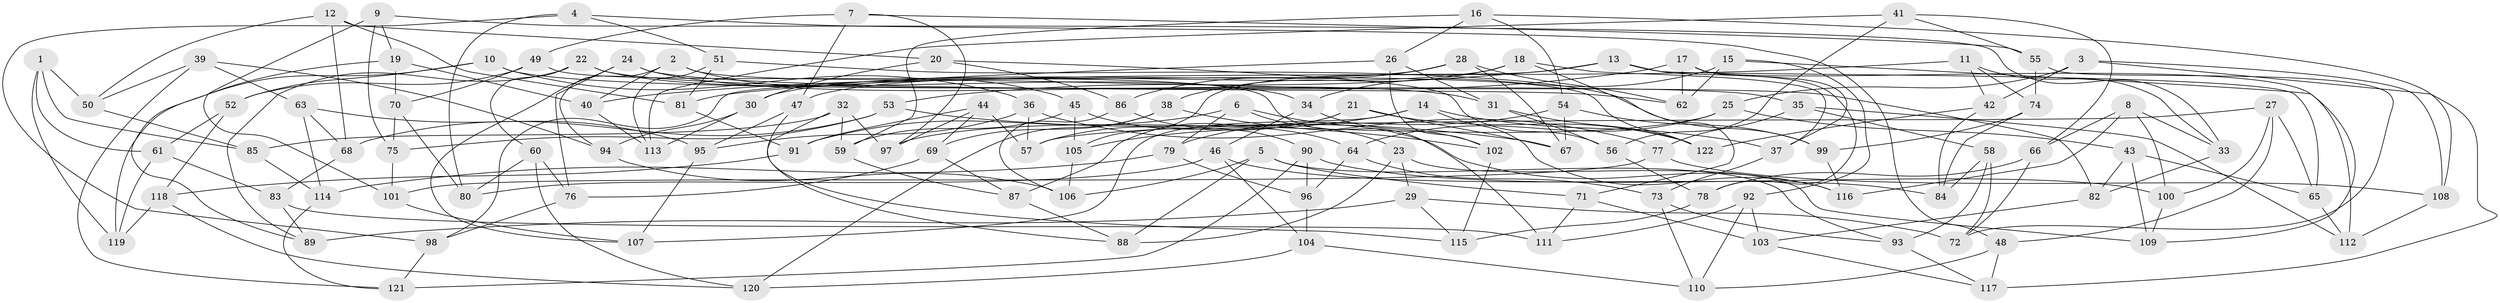 // Generated by graph-tools (version 1.1) at 2025/37/03/09/25 02:37:56]
// undirected, 122 vertices, 244 edges
graph export_dot {
graph [start="1"]
  node [color=gray90,style=filled];
  1;
  2;
  3;
  4;
  5;
  6;
  7;
  8;
  9;
  10;
  11;
  12;
  13;
  14;
  15;
  16;
  17;
  18;
  19;
  20;
  21;
  22;
  23;
  24;
  25;
  26;
  27;
  28;
  29;
  30;
  31;
  32;
  33;
  34;
  35;
  36;
  37;
  38;
  39;
  40;
  41;
  42;
  43;
  44;
  45;
  46;
  47;
  48;
  49;
  50;
  51;
  52;
  53;
  54;
  55;
  56;
  57;
  58;
  59;
  60;
  61;
  62;
  63;
  64;
  65;
  66;
  67;
  68;
  69;
  70;
  71;
  72;
  73;
  74;
  75;
  76;
  77;
  78;
  79;
  80;
  81;
  82;
  83;
  84;
  85;
  86;
  87;
  88;
  89;
  90;
  91;
  92;
  93;
  94;
  95;
  96;
  97;
  98;
  99;
  100;
  101;
  102;
  103;
  104;
  105;
  106;
  107;
  108;
  109;
  110;
  111;
  112;
  113;
  114;
  115;
  116;
  117;
  118;
  119;
  120;
  121;
  122;
  1 -- 85;
  1 -- 50;
  1 -- 61;
  1 -- 119;
  2 -- 40;
  2 -- 122;
  2 -- 94;
  2 -- 45;
  3 -- 108;
  3 -- 42;
  3 -- 25;
  3 -- 117;
  4 -- 98;
  4 -- 80;
  4 -- 48;
  4 -- 51;
  5 -- 88;
  5 -- 71;
  5 -- 106;
  5 -- 93;
  6 -- 23;
  6 -- 116;
  6 -- 91;
  6 -- 79;
  7 -- 97;
  7 -- 47;
  7 -- 55;
  7 -- 49;
  8 -- 33;
  8 -- 100;
  8 -- 66;
  8 -- 116;
  9 -- 101;
  9 -- 33;
  9 -- 19;
  9 -- 75;
  10 -- 36;
  10 -- 119;
  10 -- 52;
  10 -- 35;
  11 -- 33;
  11 -- 42;
  11 -- 74;
  11 -- 81;
  12 -- 68;
  12 -- 20;
  12 -- 50;
  12 -- 81;
  13 -- 105;
  13 -- 78;
  13 -- 65;
  13 -- 40;
  14 -- 116;
  14 -- 37;
  14 -- 107;
  14 -- 105;
  15 -- 92;
  15 -- 62;
  15 -- 109;
  15 -- 34;
  16 -- 54;
  16 -- 59;
  16 -- 108;
  16 -- 26;
  17 -- 37;
  17 -- 53;
  17 -- 112;
  17 -- 62;
  18 -- 71;
  18 -- 47;
  18 -- 38;
  18 -- 37;
  19 -- 70;
  19 -- 89;
  19 -- 40;
  20 -- 86;
  20 -- 56;
  20 -- 30;
  21 -- 122;
  21 -- 67;
  21 -- 57;
  21 -- 87;
  22 -- 82;
  22 -- 34;
  22 -- 89;
  22 -- 60;
  23 -- 88;
  23 -- 109;
  23 -- 29;
  24 -- 76;
  24 -- 62;
  24 -- 107;
  24 -- 31;
  25 -- 97;
  25 -- 64;
  25 -- 43;
  26 -- 98;
  26 -- 102;
  26 -- 31;
  27 -- 65;
  27 -- 57;
  27 -- 100;
  27 -- 48;
  28 -- 62;
  28 -- 86;
  28 -- 30;
  28 -- 67;
  29 -- 115;
  29 -- 72;
  29 -- 89;
  30 -- 94;
  30 -- 113;
  31 -- 56;
  31 -- 122;
  32 -- 85;
  32 -- 59;
  32 -- 88;
  32 -- 97;
  33 -- 82;
  34 -- 46;
  34 -- 102;
  35 -- 112;
  35 -- 77;
  35 -- 58;
  36 -- 95;
  36 -- 77;
  36 -- 57;
  37 -- 73;
  38 -- 102;
  38 -- 120;
  38 -- 69;
  39 -- 94;
  39 -- 50;
  39 -- 121;
  39 -- 63;
  40 -- 113;
  41 -- 55;
  41 -- 56;
  41 -- 66;
  41 -- 113;
  42 -- 122;
  42 -- 84;
  43 -- 109;
  43 -- 65;
  43 -- 82;
  44 -- 97;
  44 -- 69;
  44 -- 91;
  44 -- 57;
  45 -- 105;
  45 -- 64;
  45 -- 59;
  46 -- 84;
  46 -- 80;
  46 -- 104;
  47 -- 115;
  47 -- 95;
  48 -- 117;
  48 -- 110;
  49 -- 111;
  49 -- 70;
  49 -- 52;
  50 -- 85;
  51 -- 81;
  51 -- 113;
  51 -- 99;
  52 -- 61;
  52 -- 118;
  53 -- 75;
  53 -- 67;
  53 -- 68;
  54 -- 99;
  54 -- 67;
  54 -- 79;
  55 -- 72;
  55 -- 74;
  56 -- 78;
  58 -- 93;
  58 -- 72;
  58 -- 84;
  59 -- 87;
  60 -- 80;
  60 -- 76;
  60 -- 120;
  61 -- 119;
  61 -- 83;
  63 -- 68;
  63 -- 95;
  63 -- 114;
  64 -- 73;
  64 -- 96;
  65 -- 112;
  66 -- 72;
  66 -- 78;
  68 -- 83;
  69 -- 76;
  69 -- 87;
  70 -- 75;
  70 -- 80;
  71 -- 103;
  71 -- 111;
  73 -- 110;
  73 -- 93;
  74 -- 84;
  74 -- 99;
  75 -- 101;
  76 -- 98;
  77 -- 101;
  77 -- 108;
  78 -- 115;
  79 -- 96;
  79 -- 114;
  81 -- 91;
  82 -- 103;
  83 -- 111;
  83 -- 89;
  85 -- 114;
  86 -- 90;
  86 -- 106;
  87 -- 88;
  90 -- 121;
  90 -- 96;
  90 -- 100;
  91 -- 118;
  92 -- 111;
  92 -- 103;
  92 -- 110;
  93 -- 117;
  94 -- 106;
  95 -- 107;
  96 -- 104;
  98 -- 121;
  99 -- 116;
  100 -- 109;
  101 -- 107;
  102 -- 115;
  103 -- 117;
  104 -- 110;
  104 -- 120;
  105 -- 106;
  108 -- 112;
  114 -- 121;
  118 -- 119;
  118 -- 120;
}
